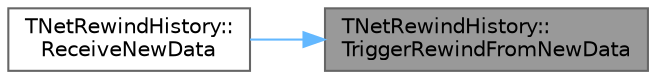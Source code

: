 digraph "TNetRewindHistory::TriggerRewindFromNewData"
{
 // INTERACTIVE_SVG=YES
 // LATEX_PDF_SIZE
  bgcolor="transparent";
  edge [fontname=Helvetica,fontsize=10,labelfontname=Helvetica,labelfontsize=10];
  node [fontname=Helvetica,fontsize=10,shape=box,height=0.2,width=0.4];
  rankdir="RL";
  Node1 [id="Node000001",label="TNetRewindHistory::\lTriggerRewindFromNewData",height=0.2,width=0.4,color="gray40", fillcolor="grey60", style="filled", fontcolor="black",tooltip="Compares new received data with local predicted data and returns true if they differ enough to trigge..."];
  Node1 -> Node2 [id="edge1_Node000001_Node000002",dir="back",color="steelblue1",style="solid",tooltip=" "];
  Node2 [id="Node000002",label="TNetRewindHistory::\lReceiveNewData",height=0.2,width=0.4,color="grey40", fillcolor="white", style="filled",URL="$de/d6f/structTNetRewindHistory.html#a290fd494e35642d59dc093a534c0b186",tooltip=" "];
}
